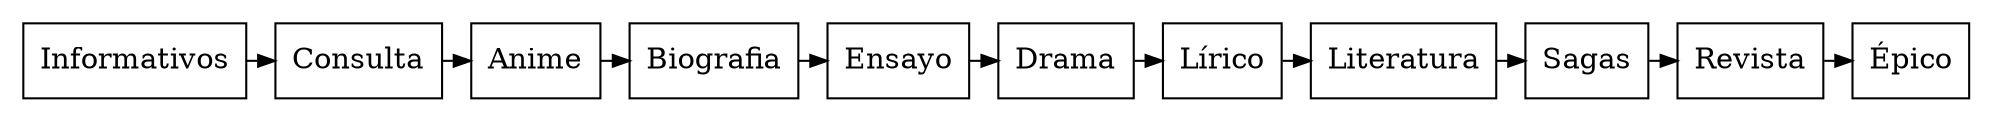 digraph G {
 rankdir=LR nodesep=0.3;
 ranksep=0.2;
 margin=0.1;
   node [shape=box];
  edge [arrowsize=0.8]
"Informativos"->"Consulta"->"Anime"->"Biografia"->"Ensayo"->"Drama"->"Lírico"->"Literatura"->"Sagas"->"Revista"->"Épico";
}